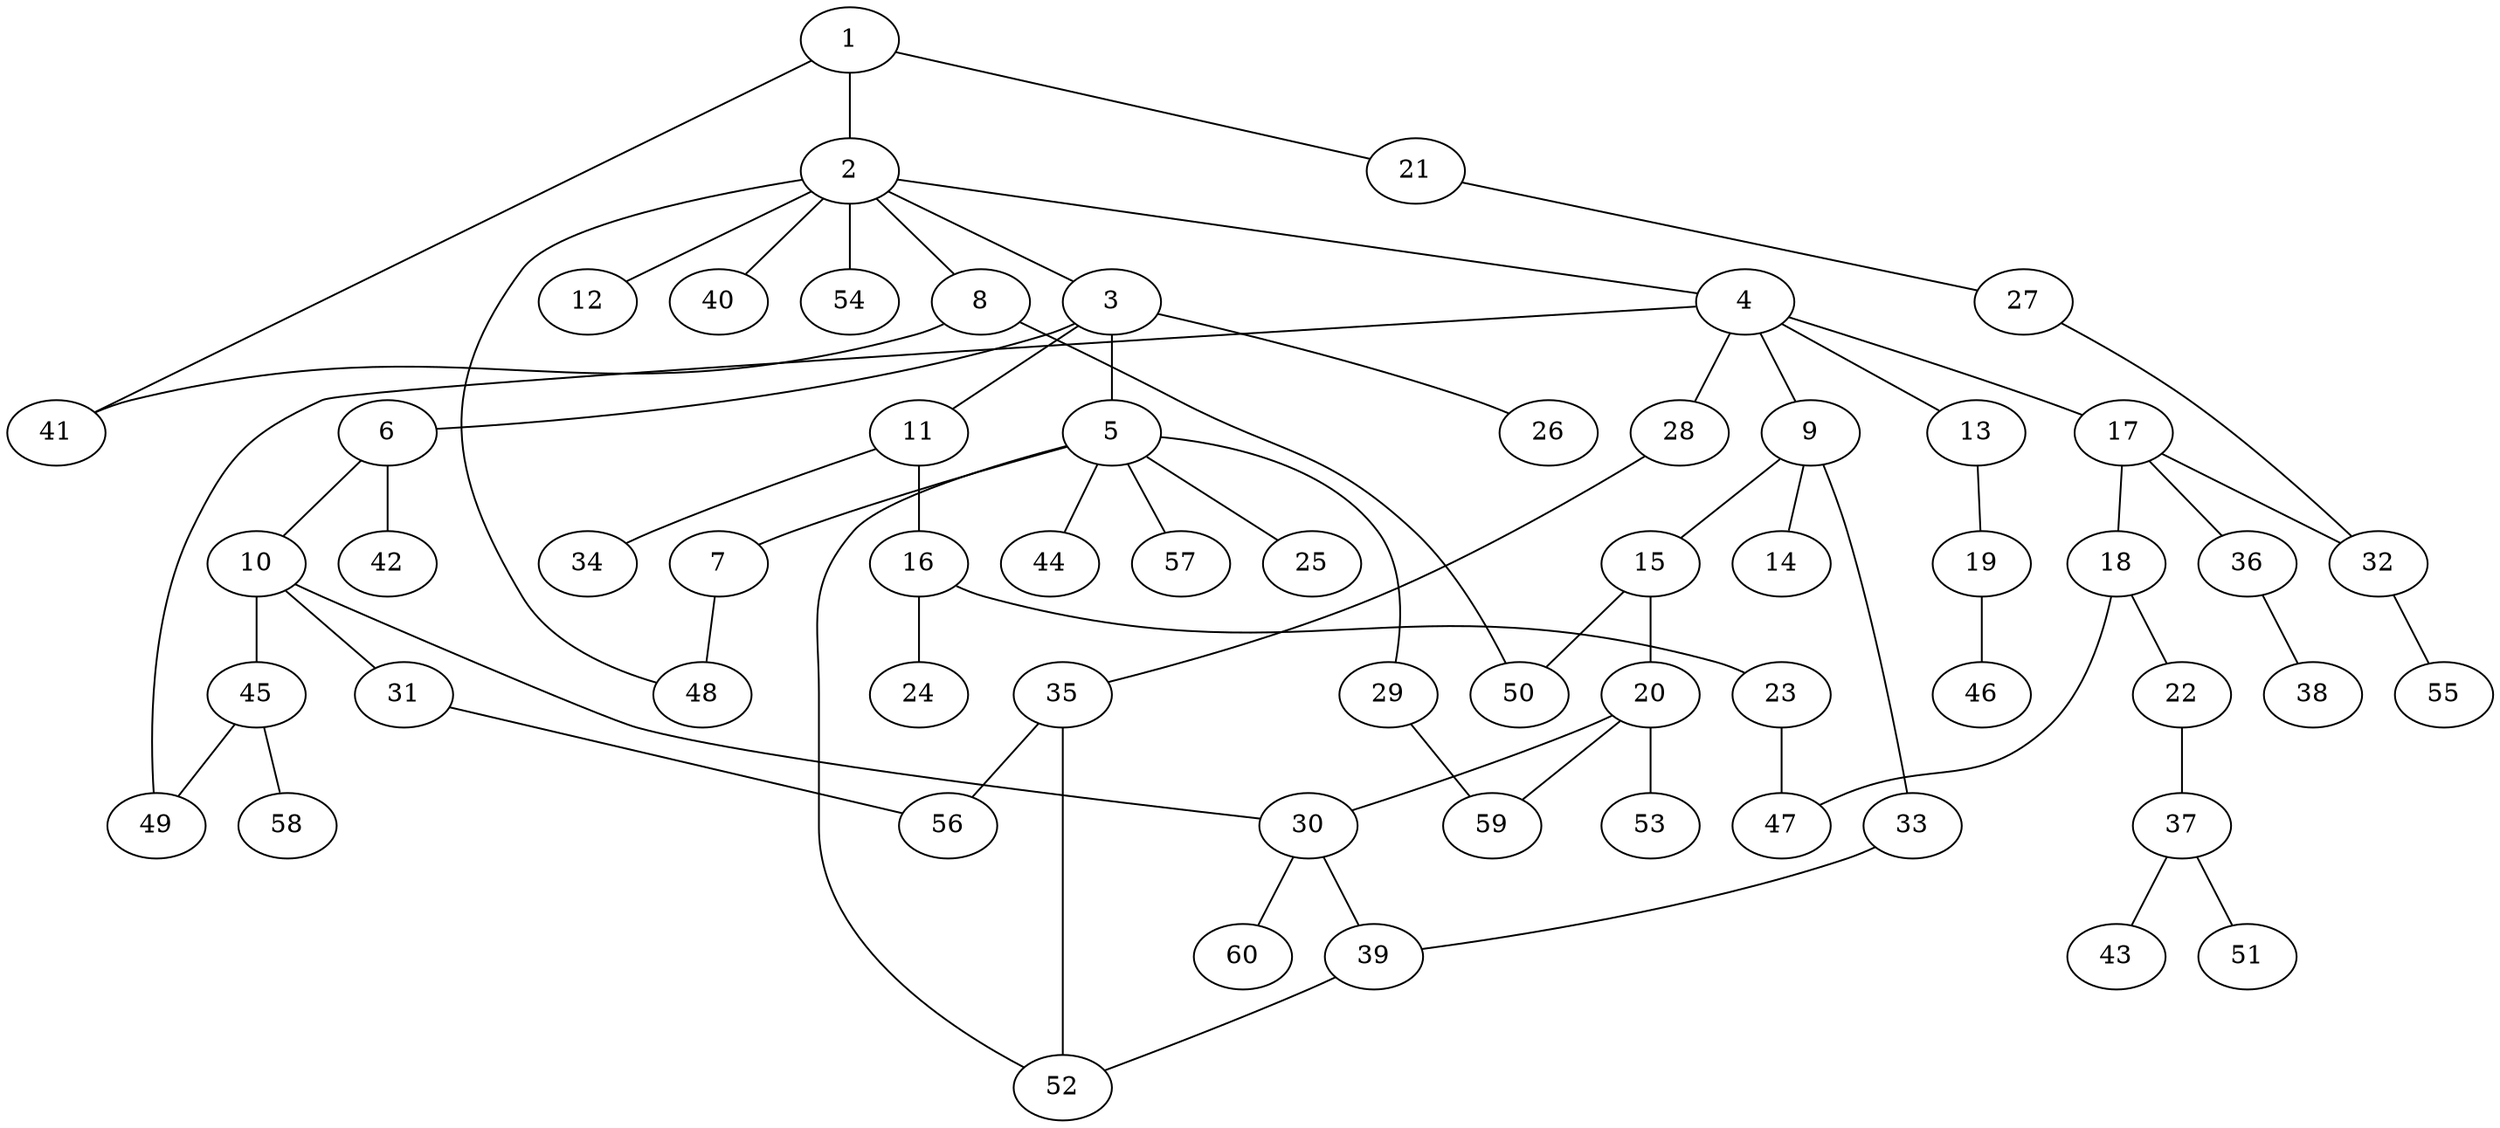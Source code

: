 graph graphname {1--2
1--21
1--41
2--3
2--4
2--8
2--12
2--40
2--48
2--54
3--5
3--6
3--11
3--26
4--9
4--13
4--17
4--28
4--49
5--7
5--25
5--29
5--44
5--52
5--57
6--10
6--42
7--48
8--41
8--50
9--14
9--15
9--33
10--30
10--31
10--45
11--16
11--34
13--19
15--20
15--50
16--23
16--24
17--18
17--32
17--36
18--22
18--47
19--46
20--30
20--53
20--59
21--27
22--37
23--47
27--32
28--35
29--59
30--39
30--60
31--56
32--55
33--39
35--52
35--56
36--38
37--43
37--51
39--52
45--49
45--58
}